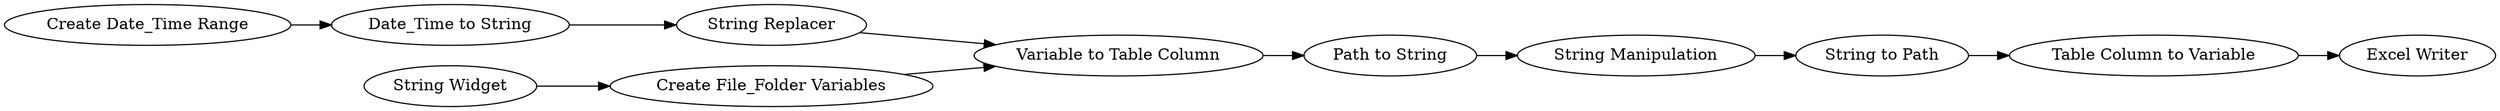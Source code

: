 digraph {
	30 [label="Excel Writer"]
	31 [label="Create Date_Time Range"]
	32 [label="Date_Time to String"]
	33 [label="String Replacer"]
	34 [label="Create File_Folder Variables"]
	35 [label="Variable to Table Column"]
	36 [label="Path to String"]
	37 [label="String Widget"]
	39 [label="String Manipulation"]
	40 [label="String to Path"]
	41 [label="Table Column to Variable"]
	31 -> 32
	32 -> 33
	33 -> 35
	34 -> 35
	35 -> 36
	36 -> 39
	37 -> 34
	39 -> 40
	40 -> 41
	41 -> 30
	rankdir=LR
}
